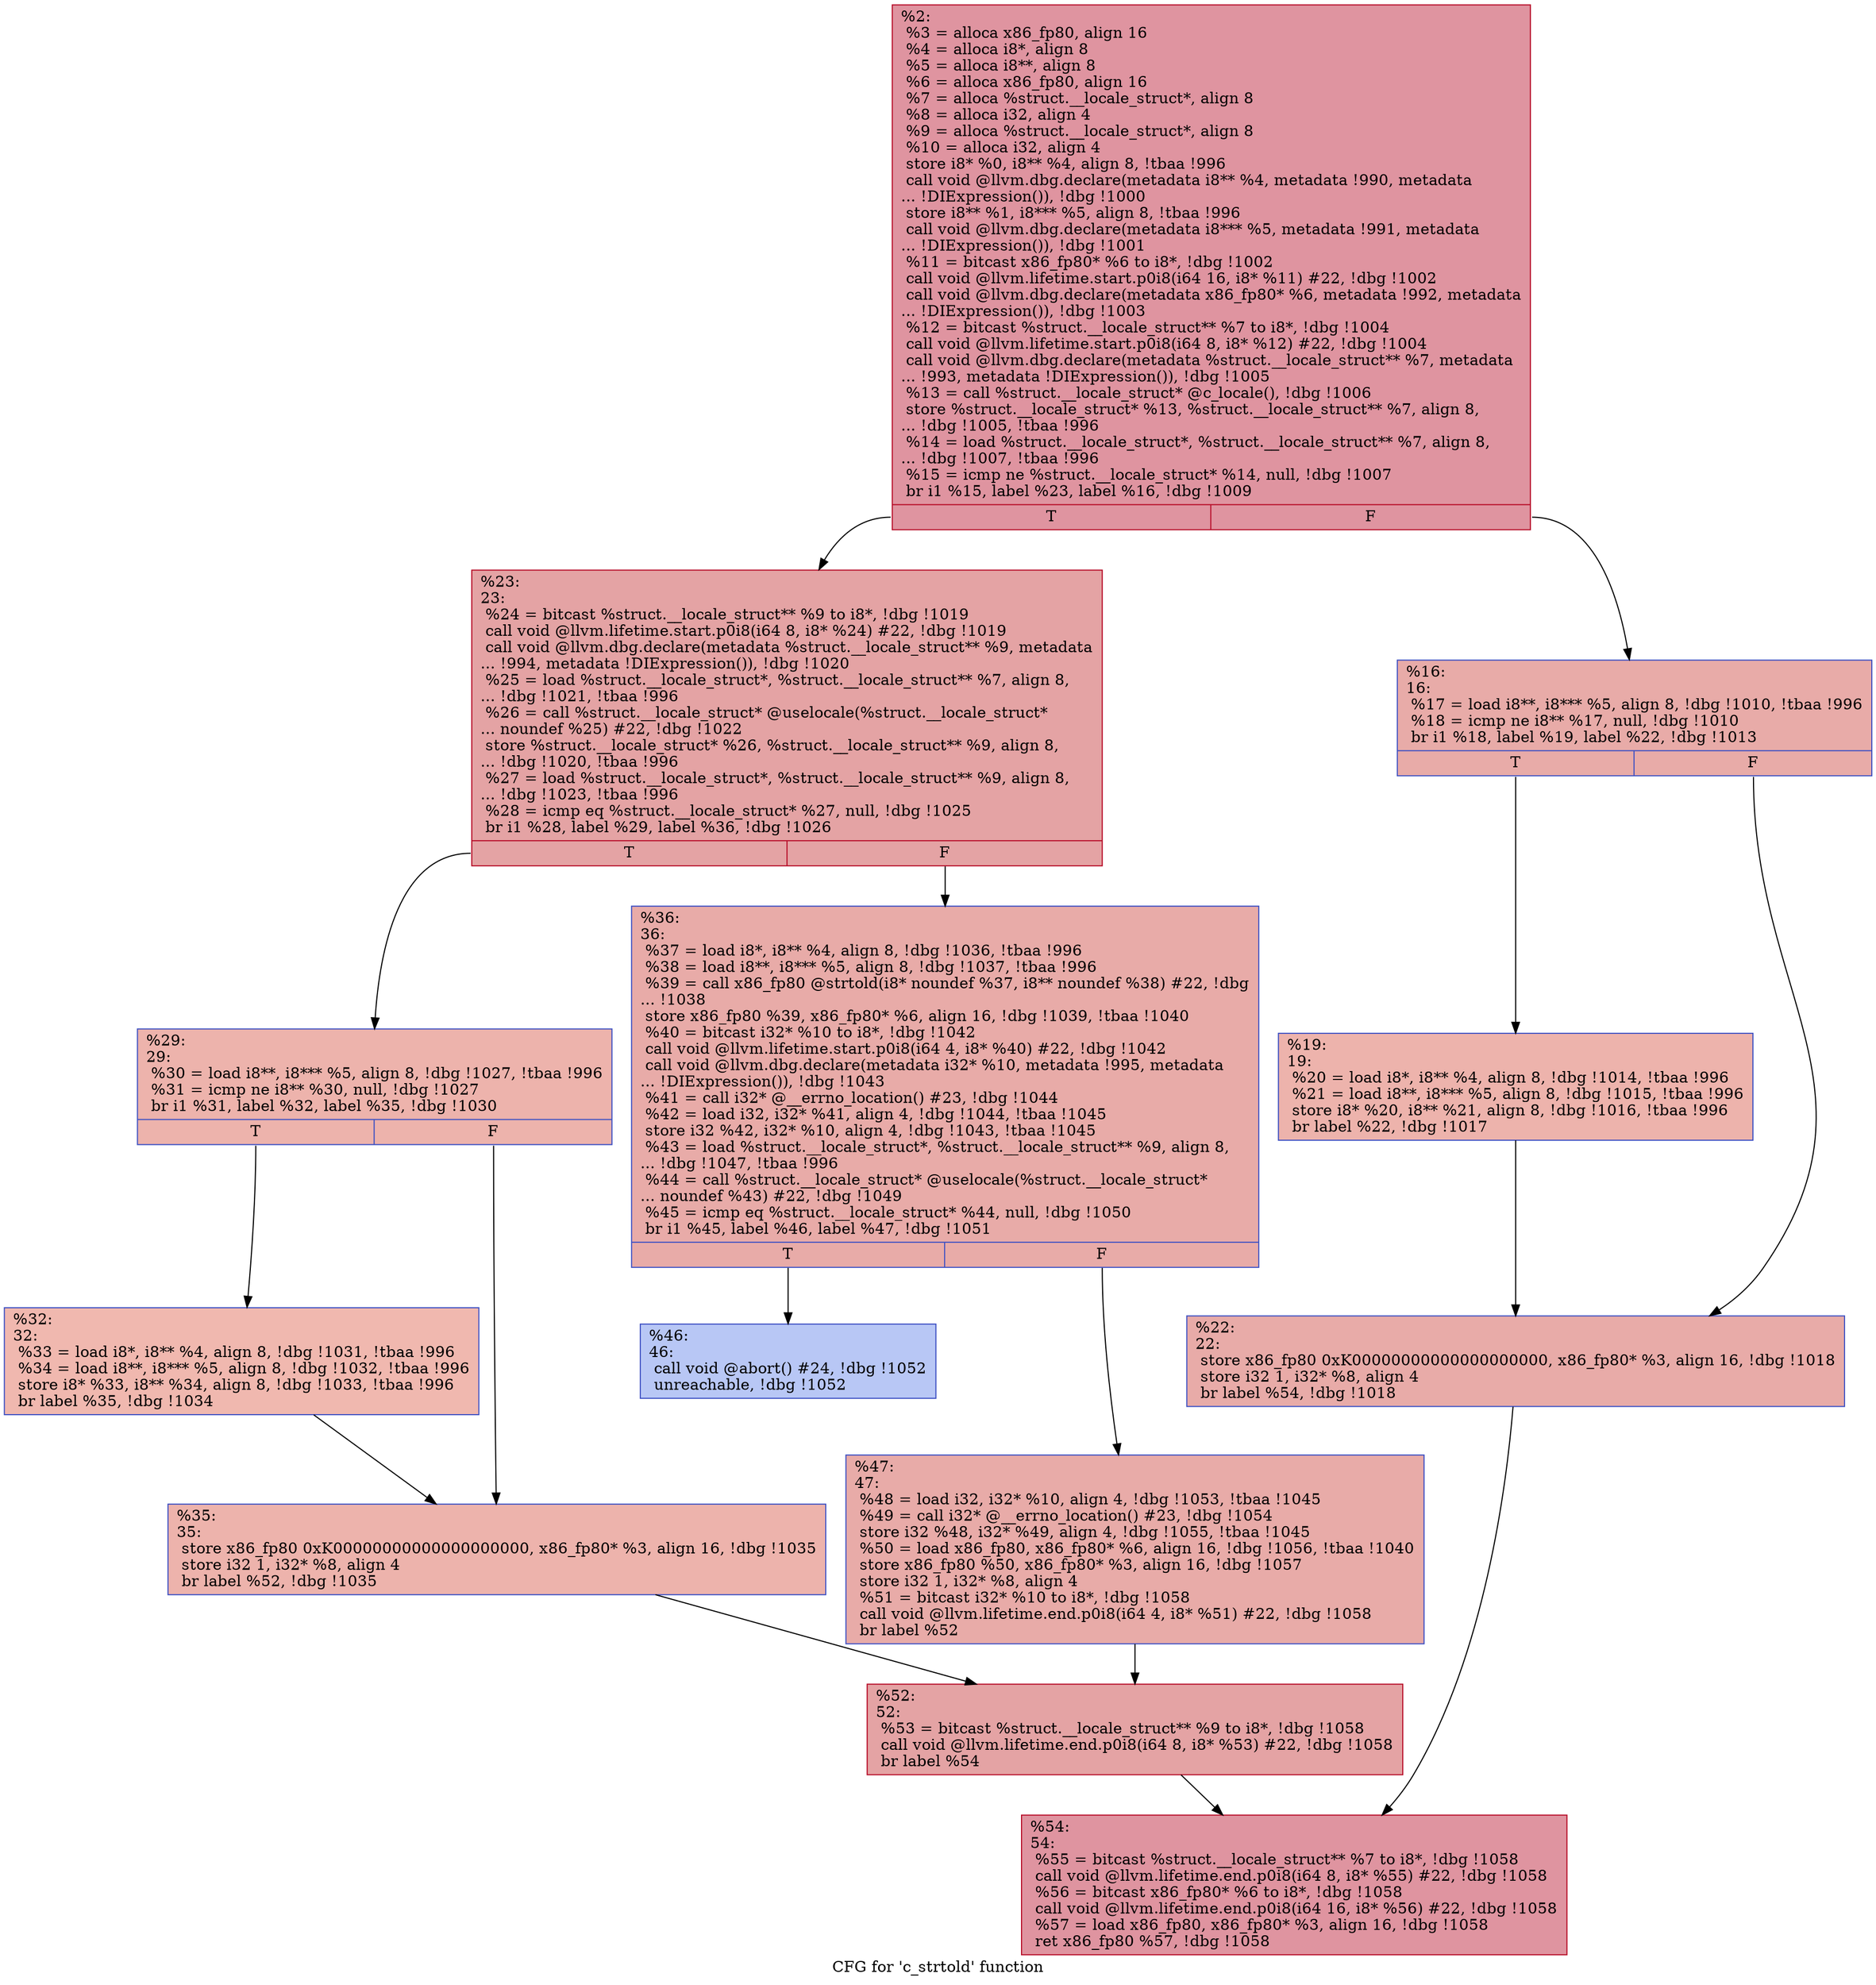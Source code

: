 digraph "CFG for 'c_strtold' function" {
	label="CFG for 'c_strtold' function";

	Node0xc20670 [shape=record,color="#b70d28ff", style=filled, fillcolor="#b70d2870",label="{%2:\l  %3 = alloca x86_fp80, align 16\l  %4 = alloca i8*, align 8\l  %5 = alloca i8**, align 8\l  %6 = alloca x86_fp80, align 16\l  %7 = alloca %struct.__locale_struct*, align 8\l  %8 = alloca i32, align 4\l  %9 = alloca %struct.__locale_struct*, align 8\l  %10 = alloca i32, align 4\l  store i8* %0, i8** %4, align 8, !tbaa !996\l  call void @llvm.dbg.declare(metadata i8** %4, metadata !990, metadata\l... !DIExpression()), !dbg !1000\l  store i8** %1, i8*** %5, align 8, !tbaa !996\l  call void @llvm.dbg.declare(metadata i8*** %5, metadata !991, metadata\l... !DIExpression()), !dbg !1001\l  %11 = bitcast x86_fp80* %6 to i8*, !dbg !1002\l  call void @llvm.lifetime.start.p0i8(i64 16, i8* %11) #22, !dbg !1002\l  call void @llvm.dbg.declare(metadata x86_fp80* %6, metadata !992, metadata\l... !DIExpression()), !dbg !1003\l  %12 = bitcast %struct.__locale_struct** %7 to i8*, !dbg !1004\l  call void @llvm.lifetime.start.p0i8(i64 8, i8* %12) #22, !dbg !1004\l  call void @llvm.dbg.declare(metadata %struct.__locale_struct** %7, metadata\l... !993, metadata !DIExpression()), !dbg !1005\l  %13 = call %struct.__locale_struct* @c_locale(), !dbg !1006\l  store %struct.__locale_struct* %13, %struct.__locale_struct** %7, align 8,\l... !dbg !1005, !tbaa !996\l  %14 = load %struct.__locale_struct*, %struct.__locale_struct** %7, align 8,\l... !dbg !1007, !tbaa !996\l  %15 = icmp ne %struct.__locale_struct* %14, null, !dbg !1007\l  br i1 %15, label %23, label %16, !dbg !1009\l|{<s0>T|<s1>F}}"];
	Node0xc20670:s0 -> Node0xbf3660;
	Node0xc20670:s1 -> Node0xc23920;
	Node0xc23920 [shape=record,color="#3d50c3ff", style=filled, fillcolor="#cc403a70",label="{%16:\l16:                                               \l  %17 = load i8**, i8*** %5, align 8, !dbg !1010, !tbaa !996\l  %18 = icmp ne i8** %17, null, !dbg !1010\l  br i1 %18, label %19, label %22, !dbg !1013\l|{<s0>T|<s1>F}}"];
	Node0xc23920:s0 -> Node0xbf35c0;
	Node0xc23920:s1 -> Node0xbf3610;
	Node0xbf35c0 [shape=record,color="#3d50c3ff", style=filled, fillcolor="#d6524470",label="{%19:\l19:                                               \l  %20 = load i8*, i8** %4, align 8, !dbg !1014, !tbaa !996\l  %21 = load i8**, i8*** %5, align 8, !dbg !1015, !tbaa !996\l  store i8* %20, i8** %21, align 8, !dbg !1016, !tbaa !996\l  br label %22, !dbg !1017\l}"];
	Node0xbf35c0 -> Node0xbf3610;
	Node0xbf3610 [shape=record,color="#3d50c3ff", style=filled, fillcolor="#cc403a70",label="{%22:\l22:                                               \l  store x86_fp80 0xK00000000000000000000, x86_fp80* %3, align 16, !dbg !1018\l  store i32 1, i32* %8, align 4\l  br label %54, !dbg !1018\l}"];
	Node0xbf3610 -> Node0xbf38e0;
	Node0xbf3660 [shape=record,color="#b70d28ff", style=filled, fillcolor="#c32e3170",label="{%23:\l23:                                               \l  %24 = bitcast %struct.__locale_struct** %9 to i8*, !dbg !1019\l  call void @llvm.lifetime.start.p0i8(i64 8, i8* %24) #22, !dbg !1019\l  call void @llvm.dbg.declare(metadata %struct.__locale_struct** %9, metadata\l... !994, metadata !DIExpression()), !dbg !1020\l  %25 = load %struct.__locale_struct*, %struct.__locale_struct** %7, align 8,\l... !dbg !1021, !tbaa !996\l  %26 = call %struct.__locale_struct* @uselocale(%struct.__locale_struct*\l... noundef %25) #22, !dbg !1022\l  store %struct.__locale_struct* %26, %struct.__locale_struct** %9, align 8,\l... !dbg !1020, !tbaa !996\l  %27 = load %struct.__locale_struct*, %struct.__locale_struct** %9, align 8,\l... !dbg !1023, !tbaa !996\l  %28 = icmp eq %struct.__locale_struct* %27, null, !dbg !1025\l  br i1 %28, label %29, label %36, !dbg !1026\l|{<s0>T|<s1>F}}"];
	Node0xbf3660:s0 -> Node0xbf36b0;
	Node0xbf3660:s1 -> Node0xbf37a0;
	Node0xbf36b0 [shape=record,color="#3d50c3ff", style=filled, fillcolor="#d6524470",label="{%29:\l29:                                               \l  %30 = load i8**, i8*** %5, align 8, !dbg !1027, !tbaa !996\l  %31 = icmp ne i8** %30, null, !dbg !1027\l  br i1 %31, label %32, label %35, !dbg !1030\l|{<s0>T|<s1>F}}"];
	Node0xbf36b0:s0 -> Node0xbf3700;
	Node0xbf36b0:s1 -> Node0xbf3750;
	Node0xbf3700 [shape=record,color="#3d50c3ff", style=filled, fillcolor="#dc5d4a70",label="{%32:\l32:                                               \l  %33 = load i8*, i8** %4, align 8, !dbg !1031, !tbaa !996\l  %34 = load i8**, i8*** %5, align 8, !dbg !1032, !tbaa !996\l  store i8* %33, i8** %34, align 8, !dbg !1033, !tbaa !996\l  br label %35, !dbg !1034\l}"];
	Node0xbf3700 -> Node0xbf3750;
	Node0xbf3750 [shape=record,color="#3d50c3ff", style=filled, fillcolor="#d6524470",label="{%35:\l35:                                               \l  store x86_fp80 0xK00000000000000000000, x86_fp80* %3, align 16, !dbg !1035\l  store i32 1, i32* %8, align 4\l  br label %52, !dbg !1035\l}"];
	Node0xbf3750 -> Node0xbf3890;
	Node0xbf37a0 [shape=record,color="#3d50c3ff", style=filled, fillcolor="#cc403a70",label="{%36:\l36:                                               \l  %37 = load i8*, i8** %4, align 8, !dbg !1036, !tbaa !996\l  %38 = load i8**, i8*** %5, align 8, !dbg !1037, !tbaa !996\l  %39 = call x86_fp80 @strtold(i8* noundef %37, i8** noundef %38) #22, !dbg\l... !1038\l  store x86_fp80 %39, x86_fp80* %6, align 16, !dbg !1039, !tbaa !1040\l  %40 = bitcast i32* %10 to i8*, !dbg !1042\l  call void @llvm.lifetime.start.p0i8(i64 4, i8* %40) #22, !dbg !1042\l  call void @llvm.dbg.declare(metadata i32* %10, metadata !995, metadata\l... !DIExpression()), !dbg !1043\l  %41 = call i32* @__errno_location() #23, !dbg !1044\l  %42 = load i32, i32* %41, align 4, !dbg !1044, !tbaa !1045\l  store i32 %42, i32* %10, align 4, !dbg !1043, !tbaa !1045\l  %43 = load %struct.__locale_struct*, %struct.__locale_struct** %9, align 8,\l... !dbg !1047, !tbaa !996\l  %44 = call %struct.__locale_struct* @uselocale(%struct.__locale_struct*\l... noundef %43) #22, !dbg !1049\l  %45 = icmp eq %struct.__locale_struct* %44, null, !dbg !1050\l  br i1 %45, label %46, label %47, !dbg !1051\l|{<s0>T|<s1>F}}"];
	Node0xbf37a0:s0 -> Node0xbf37f0;
	Node0xbf37a0:s1 -> Node0xbf3840;
	Node0xbf37f0 [shape=record,color="#3d50c3ff", style=filled, fillcolor="#5f7fe870",label="{%46:\l46:                                               \l  call void @abort() #24, !dbg !1052\l  unreachable, !dbg !1052\l}"];
	Node0xbf3840 [shape=record,color="#3d50c3ff", style=filled, fillcolor="#cc403a70",label="{%47:\l47:                                               \l  %48 = load i32, i32* %10, align 4, !dbg !1053, !tbaa !1045\l  %49 = call i32* @__errno_location() #23, !dbg !1054\l  store i32 %48, i32* %49, align 4, !dbg !1055, !tbaa !1045\l  %50 = load x86_fp80, x86_fp80* %6, align 16, !dbg !1056, !tbaa !1040\l  store x86_fp80 %50, x86_fp80* %3, align 16, !dbg !1057\l  store i32 1, i32* %8, align 4\l  %51 = bitcast i32* %10 to i8*, !dbg !1058\l  call void @llvm.lifetime.end.p0i8(i64 4, i8* %51) #22, !dbg !1058\l  br label %52\l}"];
	Node0xbf3840 -> Node0xbf3890;
	Node0xbf3890 [shape=record,color="#b70d28ff", style=filled, fillcolor="#c32e3170",label="{%52:\l52:                                               \l  %53 = bitcast %struct.__locale_struct** %9 to i8*, !dbg !1058\l  call void @llvm.lifetime.end.p0i8(i64 8, i8* %53) #22, !dbg !1058\l  br label %54\l}"];
	Node0xbf3890 -> Node0xbf38e0;
	Node0xbf38e0 [shape=record,color="#b70d28ff", style=filled, fillcolor="#b70d2870",label="{%54:\l54:                                               \l  %55 = bitcast %struct.__locale_struct** %7 to i8*, !dbg !1058\l  call void @llvm.lifetime.end.p0i8(i64 8, i8* %55) #22, !dbg !1058\l  %56 = bitcast x86_fp80* %6 to i8*, !dbg !1058\l  call void @llvm.lifetime.end.p0i8(i64 16, i8* %56) #22, !dbg !1058\l  %57 = load x86_fp80, x86_fp80* %3, align 16, !dbg !1058\l  ret x86_fp80 %57, !dbg !1058\l}"];
}
